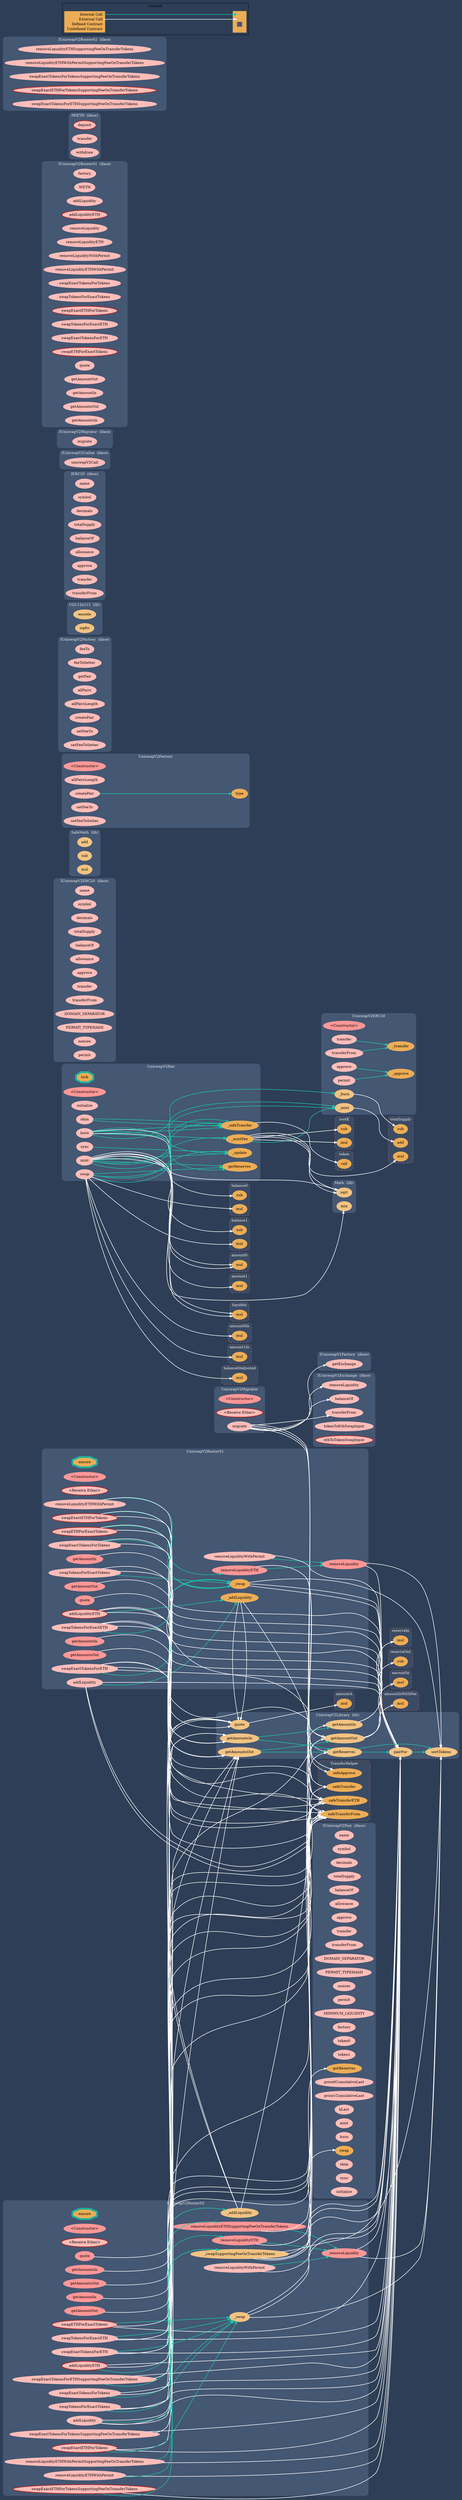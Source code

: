 digraph G {
  graph [ ratio = "auto", page = "100", compound =true, bgcolor = "#2e3e56" ];
  node [ style = "filled", fillcolor = "#edad56", color = "#edad56", penwidth =3 ];
  edge [ color = "#fcfcfc", penwidth =2, fontname = "helvetica Neue Ultra Light" ];
subgraph "clusterUniswapV2Migrator" {
  graph [ label = "UniswapV2Migrator", color = "#445773", fontcolor = "#f0f0f0", style = "rounded", bgcolor = "#445773" ];
  "UniswapV2Migrator.<Constructor>" [ label = "<Constructor>", color = "#FF9797", fillcolor = "#FF9797" ];
  "UniswapV2Migrator.<Receive Ether>" [ label = "<Receive Ether>", color = "brown", fillcolor = "#ffbdb9" ];
  "UniswapV2Migrator.migrate" [ label = "migrate", color = "#ffbdb9", fillcolor = "#ffbdb9" ];
}

subgraph "clusterUniswapV2ERC20" {
  graph [ label = "UniswapV2ERC20", color = "#445773", fontcolor = "#f0f0f0", style = "rounded", bgcolor = "#445773" ];
  "UniswapV2ERC20.<Constructor>" [ label = "<Constructor>", color = "#FF9797", fillcolor = "#FF9797" ];
  "UniswapV2ERC20._mint" [ label = "_mint", color = "#f2c383", fillcolor = "#f2c383" ];
  "UniswapV2ERC20._burn" [ label = "_burn", color = "#f2c383", fillcolor = "#f2c383" ];
  "UniswapV2ERC20._approve" [ label = "_approve" ];
  "UniswapV2ERC20._transfer" [ label = "_transfer" ];
  "UniswapV2ERC20.approve" [ label = "approve", color = "#ffbdb9", fillcolor = "#ffbdb9" ];
  "UniswapV2ERC20.transfer" [ label = "transfer", color = "#ffbdb9", fillcolor = "#ffbdb9" ];
  "UniswapV2ERC20.transferFrom" [ label = "transferFrom", color = "#ffbdb9", fillcolor = "#ffbdb9" ];
  "UniswapV2ERC20.permit" [ label = "permit", color = "#ffbdb9", fillcolor = "#ffbdb9" ];
}

subgraph "clusterIUniswapV2ERC20" {
  graph [ label = "IUniswapV2ERC20  (iface)", color = "#445773", fontcolor = "#f0f0f0", style = "rounded", bgcolor = "#445773" ];
  "IUniswapV2ERC20.name" [ label = "name", color = "#ffbdb9", fillcolor = "#ffbdb9" ];
  "IUniswapV2ERC20.symbol" [ label = "symbol", color = "#ffbdb9", fillcolor = "#ffbdb9" ];
  "IUniswapV2ERC20.decimals" [ label = "decimals", color = "#ffbdb9", fillcolor = "#ffbdb9" ];
  "IUniswapV2ERC20.totalSupply" [ label = "totalSupply", color = "#ffbdb9", fillcolor = "#ffbdb9" ];
  "IUniswapV2ERC20.balanceOf" [ label = "balanceOf", color = "#ffbdb9", fillcolor = "#ffbdb9" ];
  "IUniswapV2ERC20.allowance" [ label = "allowance", color = "#ffbdb9", fillcolor = "#ffbdb9" ];
  "IUniswapV2ERC20.approve" [ label = "approve", color = "#ffbdb9", fillcolor = "#ffbdb9" ];
  "IUniswapV2ERC20.transfer" [ label = "transfer", color = "#ffbdb9", fillcolor = "#ffbdb9" ];
  "IUniswapV2ERC20.transferFrom" [ label = "transferFrom", color = "#ffbdb9", fillcolor = "#ffbdb9" ];
  "IUniswapV2ERC20.DOMAIN_SEPARATOR" [ label = "DOMAIN_SEPARATOR", color = "#ffbdb9", fillcolor = "#ffbdb9" ];
  "IUniswapV2ERC20.PERMIT_TYPEHASH" [ label = "PERMIT_TYPEHASH", color = "#ffbdb9", fillcolor = "#ffbdb9" ];
  "IUniswapV2ERC20.nonces" [ label = "nonces", color = "#ffbdb9", fillcolor = "#ffbdb9" ];
  "IUniswapV2ERC20.permit" [ label = "permit", color = "#ffbdb9", fillcolor = "#ffbdb9" ];
}

subgraph "clusterSafeMath" {
  graph [ label = "SafeMath  (lib)", color = "#445773", fontcolor = "#f0f0f0", style = "rounded", bgcolor = "#445773" ];
  "SafeMath.add" [ label = "add", color = "#f2c383", fillcolor = "#f2c383" ];
  "SafeMath.sub" [ label = "sub", color = "#f2c383", fillcolor = "#f2c383" ];
  "SafeMath.mul" [ label = "mul", color = "#f2c383", fillcolor = "#f2c383" ];
}

subgraph "clusterUniswapV2Factory" {
  graph [ label = "UniswapV2Factory", color = "#445773", fontcolor = "#f0f0f0", style = "rounded", bgcolor = "#445773" ];
  "UniswapV2Factory.<Constructor>" [ label = "<Constructor>", color = "#FF9797", fillcolor = "#FF9797" ];
  "UniswapV2Factory.allPairsLength" [ label = "allPairsLength", color = "#ffbdb9", fillcolor = "#ffbdb9" ];
  "UniswapV2Factory.createPair" [ label = "createPair", color = "#ffbdb9", fillcolor = "#ffbdb9" ];
  "UniswapV2Factory.setFeeTo" [ label = "setFeeTo", color = "#ffbdb9", fillcolor = "#ffbdb9" ];
  "UniswapV2Factory.setFeeToSetter" [ label = "setFeeToSetter", color = "#ffbdb9", fillcolor = "#ffbdb9" ];
  "UniswapV2Factory.type" [ label = "type" ];
}

subgraph "clusterIUniswapV2Factory" {
  graph [ label = "IUniswapV2Factory  (iface)", color = "#445773", fontcolor = "#f0f0f0", style = "rounded", bgcolor = "#445773" ];
  "IUniswapV2Factory.feeTo" [ label = "feeTo", color = "#ffbdb9", fillcolor = "#ffbdb9" ];
  "IUniswapV2Factory.feeToSetter" [ label = "feeToSetter", color = "#ffbdb9", fillcolor = "#ffbdb9" ];
  "IUniswapV2Factory.getPair" [ label = "getPair", color = "#ffbdb9", fillcolor = "#ffbdb9" ];
  "IUniswapV2Factory.allPairs" [ label = "allPairs", color = "#ffbdb9", fillcolor = "#ffbdb9" ];
  "IUniswapV2Factory.allPairsLength" [ label = "allPairsLength", color = "#ffbdb9", fillcolor = "#ffbdb9" ];
  "IUniswapV2Factory.createPair" [ label = "createPair", color = "#ffbdb9", fillcolor = "#ffbdb9" ];
  "IUniswapV2Factory.setFeeTo" [ label = "setFeeTo", color = "#ffbdb9", fillcolor = "#ffbdb9" ];
  "IUniswapV2Factory.setFeeToSetter" [ label = "setFeeToSetter", color = "#ffbdb9", fillcolor = "#ffbdb9" ];
}

subgraph "clusterUniswapV2Pair" {
  graph [ label = "UniswapV2Pair", color = "#445773", fontcolor = "#f0f0f0", style = "rounded", bgcolor = "#445773" ];
  "UniswapV2Pair.lock" [ label = "lock", color = "#1bc6a6", shape =doubleoctagon ];
  "UniswapV2Pair.getReserves" [ label = "getReserves" ];
  "UniswapV2Pair._safeTransfer" [ label = "_safeTransfer", color = "#edad56", fillcolor = "#edad56" ];
  "UniswapV2Pair.<Constructor>" [ label = "<Constructor>", color = "#FF9797", fillcolor = "#FF9797" ];
  "UniswapV2Pair.initialize" [ label = "initialize", color = "#ffbdb9", fillcolor = "#ffbdb9" ];
  "UniswapV2Pair._update" [ label = "_update" ];
  "UniswapV2Pair._mintFee" [ label = "_mintFee", color = "#edad56", fillcolor = "#edad56" ];
  "UniswapV2Pair.mint" [ label = "mint", color = "#ffbdb9", fillcolor = "#ffbdb9" ];
  "UniswapV2Pair.burn" [ label = "burn", color = "#ffbdb9", fillcolor = "#ffbdb9" ];
  "UniswapV2Pair.swap" [ label = "swap", color = "#ffbdb9", fillcolor = "#ffbdb9" ];
  "UniswapV2Pair.skim" [ label = "skim", color = "#ffbdb9", fillcolor = "#ffbdb9" ];
  "UniswapV2Pair.sync" [ label = "sync", color = "#ffbdb9", fillcolor = "#ffbdb9" ];
}

subgraph "clusterIUniswapV2Pair" {
  graph [ label = "IUniswapV2Pair  (iface)", color = "#445773", fontcolor = "#f0f0f0", style = "rounded", bgcolor = "#445773" ];
  "IUniswapV2Pair.name" [ label = "name", color = "#ffbdb9", fillcolor = "#ffbdb9" ];
  "IUniswapV2Pair.symbol" [ label = "symbol", color = "#ffbdb9", fillcolor = "#ffbdb9" ];
  "IUniswapV2Pair.decimals" [ label = "decimals", color = "#ffbdb9", fillcolor = "#ffbdb9" ];
  "IUniswapV2Pair.totalSupply" [ label = "totalSupply", color = "#ffbdb9", fillcolor = "#ffbdb9" ];
  "IUniswapV2Pair.balanceOf" [ label = "balanceOf", color = "#ffbdb9", fillcolor = "#ffbdb9" ];
  "IUniswapV2Pair.allowance" [ label = "allowance", color = "#ffbdb9", fillcolor = "#ffbdb9" ];
  "IUniswapV2Pair.approve" [ label = "approve", color = "#ffbdb9", fillcolor = "#ffbdb9" ];
  "IUniswapV2Pair.transfer" [ label = "transfer", color = "#ffbdb9", fillcolor = "#ffbdb9" ];
  "IUniswapV2Pair.transferFrom" [ label = "transferFrom", color = "#ffbdb9", fillcolor = "#ffbdb9" ];
  "IUniswapV2Pair.DOMAIN_SEPARATOR" [ label = "DOMAIN_SEPARATOR", color = "#ffbdb9", fillcolor = "#ffbdb9" ];
  "IUniswapV2Pair.PERMIT_TYPEHASH" [ label = "PERMIT_TYPEHASH", color = "#ffbdb9", fillcolor = "#ffbdb9" ];
  "IUniswapV2Pair.nonces" [ label = "nonces", color = "#ffbdb9", fillcolor = "#ffbdb9" ];
  "IUniswapV2Pair.permit" [ label = "permit", color = "#ffbdb9", fillcolor = "#ffbdb9" ];
  "IUniswapV2Pair.MINIMUM_LIQUIDITY" [ label = "MINIMUM_LIQUIDITY", color = "#ffbdb9", fillcolor = "#ffbdb9" ];
  "IUniswapV2Pair.factory" [ label = "factory", color = "#ffbdb9", fillcolor = "#ffbdb9" ];
  "IUniswapV2Pair.token0" [ label = "token0", color = "#ffbdb9", fillcolor = "#ffbdb9" ];
  "IUniswapV2Pair.token1" [ label = "token1", color = "#ffbdb9", fillcolor = "#ffbdb9" ];
  "IUniswapV2Pair.getReserves" [ label = "getReserves" ];
  "IUniswapV2Pair.price0CumulativeLast" [ label = "price0CumulativeLast", color = "#ffbdb9", fillcolor = "#ffbdb9" ];
  "IUniswapV2Pair.price1CumulativeLast" [ label = "price1CumulativeLast", color = "#ffbdb9", fillcolor = "#ffbdb9" ];
  "IUniswapV2Pair.kLast" [ label = "kLast", color = "#ffbdb9", fillcolor = "#ffbdb9" ];
  "IUniswapV2Pair.mint" [ label = "mint", color = "#ffbdb9", fillcolor = "#ffbdb9" ];
  "IUniswapV2Pair.burn" [ label = "burn", color = "#ffbdb9", fillcolor = "#ffbdb9" ];
  "IUniswapV2Pair.swap" [ label = "swap" ];
  "IUniswapV2Pair.skim" [ label = "skim", color = "#ffbdb9", fillcolor = "#ffbdb9" ];
  "IUniswapV2Pair.sync" [ label = "sync", color = "#ffbdb9", fillcolor = "#ffbdb9" ];
  "IUniswapV2Pair.initialize" [ label = "initialize", color = "#ffbdb9", fillcolor = "#ffbdb9" ];
}

subgraph "clusterMath" {
  graph [ label = "Math  (lib)", color = "#445773", fontcolor = "#f0f0f0", style = "rounded", bgcolor = "#445773" ];
  "Math.sqrt" [ label = "sqrt", color = "#f2c383", fillcolor = "#f2c383" ];
  "Math.min" [ label = "min", color = "#f2c383", fillcolor = "#f2c383" ];
}

subgraph "clusterUQ112x112" {
  graph [ label = "UQ112x112  (lib)", color = "#445773", fontcolor = "#f0f0f0", style = "rounded", bgcolor = "#445773" ];
  "UQ112x112.encode" [ label = "encode", color = "#f2c383", fillcolor = "#f2c383" ];
  "UQ112x112.uqdiv" [ label = "uqdiv", color = "#f2c383", fillcolor = "#f2c383" ];
}

subgraph "clusterIERC20" {
  graph [ label = "IERC20  (iface)", color = "#445773", fontcolor = "#f0f0f0", style = "rounded", bgcolor = "#445773" ];
  "IERC20.name" [ label = "name", color = "#ffbdb9", fillcolor = "#ffbdb9" ];
  "IERC20.symbol" [ label = "symbol", color = "#ffbdb9", fillcolor = "#ffbdb9" ];
  "IERC20.decimals" [ label = "decimals", color = "#ffbdb9", fillcolor = "#ffbdb9" ];
  "IERC20.totalSupply" [ label = "totalSupply", color = "#ffbdb9", fillcolor = "#ffbdb9" ];
  "IERC20.balanceOf" [ label = "balanceOf", color = "#ffbdb9", fillcolor = "#ffbdb9" ];
  "IERC20.allowance" [ label = "allowance", color = "#ffbdb9", fillcolor = "#ffbdb9" ];
  "IERC20.approve" [ label = "approve", color = "#ffbdb9", fillcolor = "#ffbdb9" ];
  "IERC20.transfer" [ label = "transfer", color = "#ffbdb9", fillcolor = "#ffbdb9" ];
  "IERC20.transferFrom" [ label = "transferFrom", color = "#ffbdb9", fillcolor = "#ffbdb9" ];
}

subgraph "clusterIUniswapV2Callee" {
  graph [ label = "IUniswapV2Callee  (iface)", color = "#445773", fontcolor = "#f0f0f0", style = "rounded", bgcolor = "#445773" ];
  "IUniswapV2Callee.uniswapV2Call" [ label = "uniswapV2Call", color = "#ffbdb9", fillcolor = "#ffbdb9" ];
}

subgraph "clusterIUniswapV2Migrator" {
  graph [ label = "IUniswapV2Migrator  (iface)", color = "#445773", fontcolor = "#f0f0f0", style = "rounded", bgcolor = "#445773" ];
  "IUniswapV2Migrator.migrate" [ label = "migrate", color = "#ffbdb9", fillcolor = "#ffbdb9" ];
}

subgraph "clusterIUniswapV1Factory" {
  graph [ label = "IUniswapV1Factory  (iface)", color = "#445773", fontcolor = "#f0f0f0", style = "rounded", bgcolor = "#445773" ];
  "IUniswapV1Factory.getExchange" [ label = "getExchange", color = "#ffbdb9", fillcolor = "#ffbdb9" ];
}

subgraph "clusterIUniswapV1Exchange" {
  graph [ label = "IUniswapV1Exchange  (iface)", color = "#445773", fontcolor = "#f0f0f0", style = "rounded", bgcolor = "#445773" ];
  "IUniswapV1Exchange.balanceOf" [ label = "balanceOf", color = "#ffbdb9", fillcolor = "#ffbdb9" ];
  "IUniswapV1Exchange.transferFrom" [ label = "transferFrom", color = "#ffbdb9", fillcolor = "#ffbdb9" ];
  "IUniswapV1Exchange.removeLiquidity" [ label = "removeLiquidity", color = "#ffbdb9", fillcolor = "#ffbdb9" ];
  "IUniswapV1Exchange.tokenToEthSwapInput" [ label = "tokenToEthSwapInput", color = "#ffbdb9", fillcolor = "#ffbdb9" ];
  "IUniswapV1Exchange.ethToTokenSwapInput" [ label = "ethToTokenSwapInput", color = "brown", fillcolor = "#ffbdb9" ];
}

subgraph "clusterIUniswapV2Router01" {
  graph [ label = "IUniswapV2Router01  (iface)", color = "#445773", fontcolor = "#f0f0f0", style = "rounded", bgcolor = "#445773" ];
  "IUniswapV2Router01.factory" [ label = "factory", color = "#ffbdb9", fillcolor = "#ffbdb9" ];
  "IUniswapV2Router01.WETH" [ label = "WETH", color = "#ffbdb9", fillcolor = "#ffbdb9" ];
  "IUniswapV2Router01.addLiquidity" [ label = "addLiquidity", color = "#ffbdb9", fillcolor = "#ffbdb9" ];
  "IUniswapV2Router01.addLiquidityETH" [ label = "addLiquidityETH", color = "brown", fillcolor = "#ffbdb9" ];
  "IUniswapV2Router01.removeLiquidity" [ label = "removeLiquidity", color = "#ffbdb9", fillcolor = "#ffbdb9" ];
  "IUniswapV2Router01.removeLiquidityETH" [ label = "removeLiquidityETH", color = "#ffbdb9", fillcolor = "#ffbdb9" ];
  "IUniswapV2Router01.removeLiquidityWithPermit" [ label = "removeLiquidityWithPermit", color = "#ffbdb9", fillcolor = "#ffbdb9" ];
  "IUniswapV2Router01.removeLiquidityETHWithPermit" [ label = "removeLiquidityETHWithPermit", color = "#ffbdb9", fillcolor = "#ffbdb9" ];
  "IUniswapV2Router01.swapExactTokensForTokens" [ label = "swapExactTokensForTokens", color = "#ffbdb9", fillcolor = "#ffbdb9" ];
  "IUniswapV2Router01.swapTokensForExactTokens" [ label = "swapTokensForExactTokens", color = "#ffbdb9", fillcolor = "#ffbdb9" ];
  "IUniswapV2Router01.swapExactETHForTokens" [ label = "swapExactETHForTokens", color = "brown", fillcolor = "#ffbdb9" ];
  "IUniswapV2Router01.swapTokensForExactETH" [ label = "swapTokensForExactETH", color = "#ffbdb9", fillcolor = "#ffbdb9" ];
  "IUniswapV2Router01.swapExactTokensForETH" [ label = "swapExactTokensForETH", color = "#ffbdb9", fillcolor = "#ffbdb9" ];
  "IUniswapV2Router01.swapETHForExactTokens" [ label = "swapETHForExactTokens", color = "brown", fillcolor = "#ffbdb9" ];
  "IUniswapV2Router01.quote" [ label = "quote", color = "#ffbdb9", fillcolor = "#ffbdb9" ];
  "IUniswapV2Router01.getAmountOut" [ label = "getAmountOut", color = "#ffbdb9", fillcolor = "#ffbdb9" ];
  "IUniswapV2Router01.getAmountIn" [ label = "getAmountIn", color = "#ffbdb9", fillcolor = "#ffbdb9" ];
  "IUniswapV2Router01.getAmountsOut" [ label = "getAmountsOut", color = "#ffbdb9", fillcolor = "#ffbdb9" ];
  "IUniswapV2Router01.getAmountsIn" [ label = "getAmountsIn", color = "#ffbdb9", fillcolor = "#ffbdb9" ];
}

subgraph "clusterUniswapV2Router01" {
  graph [ label = "UniswapV2Router01", color = "#445773", fontcolor = "#f0f0f0", style = "rounded", bgcolor = "#445773" ];
  "UniswapV2Router01.ensure" [ label = "ensure", color = "#1bc6a6", shape =doubleoctagon ];
  "UniswapV2Router01.<Constructor>" [ label = "<Constructor>", color = "#FF9797", fillcolor = "#FF9797" ];
  "UniswapV2Router01.<Receive Ether>" [ label = "<Receive Ether>", color = "brown", fillcolor = "#ffbdb9" ];
  "UniswapV2Router01._addLiquidity" [ label = "_addLiquidity", color = "#edad56", fillcolor = "#edad56" ];
  "UniswapV2Router01.addLiquidity" [ label = "addLiquidity", color = "#ffbdb9", fillcolor = "#ffbdb9" ];
  "UniswapV2Router01.addLiquidityETH" [ label = "addLiquidityETH", color = "brown", fillcolor = "#ffbdb9" ];
  "UniswapV2Router01.removeLiquidity" [ label = "removeLiquidity", color = "#FF9797", fillcolor = "#FF9797" ];
  "UniswapV2Router01.removeLiquidityETH" [ label = "removeLiquidityETH", color = "#FF9797", fillcolor = "#FF9797" ];
  "UniswapV2Router01.removeLiquidityWithPermit" [ label = "removeLiquidityWithPermit", color = "#ffbdb9", fillcolor = "#ffbdb9" ];
  "UniswapV2Router01.removeLiquidityETHWithPermit" [ label = "removeLiquidityETHWithPermit", color = "#ffbdb9", fillcolor = "#ffbdb9" ];
  "UniswapV2Router01._swap" [ label = "_swap", color = "#edad56", fillcolor = "#edad56" ];
  "UniswapV2Router01.swapExactTokensForTokens" [ label = "swapExactTokensForTokens", color = "#ffbdb9", fillcolor = "#ffbdb9" ];
  "UniswapV2Router01.swapTokensForExactTokens" [ label = "swapTokensForExactTokens", color = "#ffbdb9", fillcolor = "#ffbdb9" ];
  "UniswapV2Router01.swapExactETHForTokens" [ label = "swapExactETHForTokens", color = "brown", fillcolor = "#ffbdb9" ];
  "UniswapV2Router01.swapTokensForExactETH" [ label = "swapTokensForExactETH", color = "#ffbdb9", fillcolor = "#ffbdb9" ];
  "UniswapV2Router01.swapExactTokensForETH" [ label = "swapExactTokensForETH", color = "#ffbdb9", fillcolor = "#ffbdb9" ];
  "UniswapV2Router01.swapETHForExactTokens" [ label = "swapETHForExactTokens", color = "brown", fillcolor = "#ffbdb9" ];
  "UniswapV2Router01.quote" [ label = "quote", color = "#FF9797", fillcolor = "#FF9797" ];
  "UniswapV2Router01.getAmountOut" [ label = "getAmountOut", color = "#FF9797", fillcolor = "#FF9797" ];
  "UniswapV2Router01.getAmountIn" [ label = "getAmountIn", color = "#FF9797", fillcolor = "#FF9797" ];
  "UniswapV2Router01.getAmountsOut" [ label = "getAmountsOut", color = "#FF9797", fillcolor = "#FF9797" ];
  "UniswapV2Router01.getAmountsIn" [ label = "getAmountsIn", color = "#FF9797", fillcolor = "#FF9797" ];
}

subgraph "clusterUniswapV2Library" {
  graph [ label = "UniswapV2Library  (lib)", color = "#445773", fontcolor = "#f0f0f0", style = "rounded", bgcolor = "#445773" ];
  "UniswapV2Library.getReserves" [ label = "getReserves", color = "#f2c383", fillcolor = "#f2c383" ];
  "UniswapV2Library.quote" [ label = "quote", color = "#f2c383", fillcolor = "#f2c383" ];
  "UniswapV2Library.pairFor" [ label = "pairFor", color = "#f2c383", fillcolor = "#f2c383" ];
  "UniswapV2Library.sortTokens" [ label = "sortTokens", color = "#f2c383", fillcolor = "#f2c383" ];
  "UniswapV2Library.getAmountsOut" [ label = "getAmountsOut", color = "#f2c383", fillcolor = "#f2c383" ];
  "UniswapV2Library.getAmountsIn" [ label = "getAmountsIn", color = "#f2c383", fillcolor = "#f2c383" ];
  "UniswapV2Library.getAmountOut" [ label = "getAmountOut", color = "#f2c383", fillcolor = "#f2c383" ];
  "UniswapV2Library.getAmountIn" [ label = "getAmountIn", color = "#f2c383", fillcolor = "#f2c383" ];
}

subgraph "clusterIWETH" {
  graph [ label = "IWETH  (iface)", color = "#445773", fontcolor = "#f0f0f0", style = "rounded", bgcolor = "#445773" ];
  "IWETH.deposit" [ label = "deposit", color = "brown", fillcolor = "#ffbdb9" ];
  "IWETH.transfer" [ label = "transfer", color = "#ffbdb9", fillcolor = "#ffbdb9" ];
  "IWETH.withdraw" [ label = "withdraw", color = "#ffbdb9", fillcolor = "#ffbdb9" ];
}

subgraph "clusterUniswapV2Router02" {
  graph [ label = "UniswapV2Router02", color = "#445773", fontcolor = "#f0f0f0", style = "rounded", bgcolor = "#445773" ];
  "UniswapV2Router02.ensure" [ label = "ensure", color = "#1bc6a6", shape =doubleoctagon ];
  "UniswapV2Router02.<Constructor>" [ label = "<Constructor>", color = "#FF9797", fillcolor = "#FF9797" ];
  "UniswapV2Router02.<Receive Ether>" [ label = "<Receive Ether>", color = "brown", fillcolor = "#ffbdb9" ];
  "UniswapV2Router02._addLiquidity" [ label = "_addLiquidity", color = "#f2c383", fillcolor = "#f2c383" ];
  "UniswapV2Router02.addLiquidity" [ label = "addLiquidity", color = "#ffbdb9", fillcolor = "#ffbdb9" ];
  "UniswapV2Router02.addLiquidityETH" [ label = "addLiquidityETH", color = "brown", fillcolor = "#ffbdb9" ];
  "UniswapV2Router02.removeLiquidity" [ label = "removeLiquidity", color = "#FF9797", fillcolor = "#FF9797" ];
  "UniswapV2Router02.removeLiquidityETH" [ label = "removeLiquidityETH", color = "#FF9797", fillcolor = "#FF9797" ];
  "UniswapV2Router02.removeLiquidityWithPermit" [ label = "removeLiquidityWithPermit", color = "#ffbdb9", fillcolor = "#ffbdb9" ];
  "UniswapV2Router02.removeLiquidityETHWithPermit" [ label = "removeLiquidityETHWithPermit", color = "#ffbdb9", fillcolor = "#ffbdb9" ];
  "UniswapV2Router02.removeLiquidityETHSupportingFeeOnTransferTokens" [ label = "removeLiquidityETHSupportingFeeOnTransferTokens", color = "#FF9797", fillcolor = "#FF9797" ];
  "UniswapV2Router02.removeLiquidityETHWithPermitSupportingFeeOnTransferTokens" [ label = "removeLiquidityETHWithPermitSupportingFeeOnTransferTokens", color = "#ffbdb9", fillcolor = "#ffbdb9" ];
  "UniswapV2Router02._swap" [ label = "_swap", color = "#f2c383", fillcolor = "#f2c383" ];
  "UniswapV2Router02.swapExactTokensForTokens" [ label = "swapExactTokensForTokens", color = "#ffbdb9", fillcolor = "#ffbdb9" ];
  "UniswapV2Router02.swapTokensForExactTokens" [ label = "swapTokensForExactTokens", color = "#ffbdb9", fillcolor = "#ffbdb9" ];
  "UniswapV2Router02.swapExactETHForTokens" [ label = "swapExactETHForTokens", color = "brown", fillcolor = "#ffbdb9" ];
  "UniswapV2Router02.swapTokensForExactETH" [ label = "swapTokensForExactETH", color = "#ffbdb9", fillcolor = "#ffbdb9" ];
  "UniswapV2Router02.swapExactTokensForETH" [ label = "swapExactTokensForETH", color = "#ffbdb9", fillcolor = "#ffbdb9" ];
  "UniswapV2Router02.swapETHForExactTokens" [ label = "swapETHForExactTokens", color = "brown", fillcolor = "#ffbdb9" ];
  "UniswapV2Router02._swapSupportingFeeOnTransferTokens" [ label = "_swapSupportingFeeOnTransferTokens", color = "#f2c383", fillcolor = "#f2c383" ];
  "UniswapV2Router02.swapExactTokensForTokensSupportingFeeOnTransferTokens" [ label = "swapExactTokensForTokensSupportingFeeOnTransferTokens", color = "#ffbdb9", fillcolor = "#ffbdb9" ];
  "UniswapV2Router02.swapExactETHForTokensSupportingFeeOnTransferTokens" [ label = "swapExactETHForTokensSupportingFeeOnTransferTokens", color = "brown", fillcolor = "#ffbdb9" ];
  "UniswapV2Router02.swapExactTokensForETHSupportingFeeOnTransferTokens" [ label = "swapExactTokensForETHSupportingFeeOnTransferTokens", color = "#ffbdb9", fillcolor = "#ffbdb9" ];
  "UniswapV2Router02.quote" [ label = "quote", color = "#FF9797", fillcolor = "#FF9797" ];
  "UniswapV2Router02.getAmountOut" [ label = "getAmountOut", color = "#FF9797", fillcolor = "#FF9797" ];
  "UniswapV2Router02.getAmountIn" [ label = "getAmountIn", color = "#FF9797", fillcolor = "#FF9797" ];
  "UniswapV2Router02.getAmountsOut" [ label = "getAmountsOut", color = "#FF9797", fillcolor = "#FF9797" ];
  "UniswapV2Router02.getAmountsIn" [ label = "getAmountsIn", color = "#FF9797", fillcolor = "#FF9797" ];
}

subgraph "clusterIUniswapV2Router02" {
  graph [ label = "IUniswapV2Router02  (iface)", color = "#445773", fontcolor = "#f0f0f0", style = "rounded", bgcolor = "#445773" ];
  "IUniswapV2Router02.removeLiquidityETHSupportingFeeOnTransferTokens" [ label = "removeLiquidityETHSupportingFeeOnTransferTokens", color = "#ffbdb9", fillcolor = "#ffbdb9" ];
  "IUniswapV2Router02.removeLiquidityETHWithPermitSupportingFeeOnTransferTokens" [ label = "removeLiquidityETHWithPermitSupportingFeeOnTransferTokens", color = "#ffbdb9", fillcolor = "#ffbdb9" ];
  "IUniswapV2Router02.swapExactTokensForTokensSupportingFeeOnTransferTokens" [ label = "swapExactTokensForTokensSupportingFeeOnTransferTokens", color = "#ffbdb9", fillcolor = "#ffbdb9" ];
  "IUniswapV2Router02.swapExactETHForTokensSupportingFeeOnTransferTokens" [ label = "swapExactETHForTokensSupportingFeeOnTransferTokens", color = "brown", fillcolor = "#ffbdb9" ];
  "IUniswapV2Router02.swapExactTokensForETHSupportingFeeOnTransferTokens" [ label = "swapExactTokensForETHSupportingFeeOnTransferTokens", color = "#ffbdb9", fillcolor = "#ffbdb9" ];
}

subgraph "clusterTransferHelper" {
  graph [ label = "TransferHelper", color = "#e8726d", fontcolor = "#f0f0f0", style = "rounded,dashed", bgcolor = "#3b4b63" ];
  "TransferHelper.safeApprove" [ label = "safeApprove" ];
  "TransferHelper.safeTransfer" [ label = "safeTransfer" ];
  "TransferHelper.safeTransferETH" [ label = "safeTransferETH" ];
  "TransferHelper.safeTransferFrom" [ label = "safeTransferFrom" ];
}

subgraph "clustertotalSupply" {
  graph [ label = "totalSupply", color = "#e8726d", fontcolor = "#f0f0f0", style = "rounded,dashed", bgcolor = "#3b4b63" ];
  "totalSupply.add" [ label = "add" ];
  "totalSupply.sub" [ label = "sub" ];
  "totalSupply.mul" [ label = "mul" ];
}

subgraph "clustertoken" {
  graph [ label = "token", color = "#e8726d", fontcolor = "#f0f0f0", style = "rounded,dashed", bgcolor = "#3b4b63" ];
  "token.call" [ label = "call" ];
}

subgraph "clusterrootK" {
  graph [ label = "rootK", color = "#e8726d", fontcolor = "#f0f0f0", style = "rounded,dashed", bgcolor = "#3b4b63" ];
  "rootK.sub" [ label = "sub" ];
  "rootK.mul" [ label = "mul" ];
}

subgraph "clusterbalance0" {
  graph [ label = "balance0", color = "#e8726d", fontcolor = "#f0f0f0", style = "rounded,dashed", bgcolor = "#3b4b63" ];
  "balance0.sub" [ label = "sub" ];
  "balance0.mul" [ label = "mul" ];
}

subgraph "clusterbalance1" {
  graph [ label = "balance1", color = "#e8726d", fontcolor = "#f0f0f0", style = "rounded,dashed", bgcolor = "#3b4b63" ];
  "balance1.sub" [ label = "sub" ];
  "balance1.mul" [ label = "mul" ];
}

subgraph "clusteramount0" {
  graph [ label = "amount0", color = "#e8726d", fontcolor = "#f0f0f0", style = "rounded,dashed", bgcolor = "#3b4b63" ];
  "amount0.mul" [ label = "mul" ];
}

subgraph "clusteramount1" {
  graph [ label = "amount1", color = "#e8726d", fontcolor = "#f0f0f0", style = "rounded,dashed", bgcolor = "#3b4b63" ];
  "amount1.mul" [ label = "mul" ];
}

subgraph "clusterliquidity" {
  graph [ label = "liquidity", color = "#e8726d", fontcolor = "#f0f0f0", style = "rounded,dashed", bgcolor = "#3b4b63" ];
  "liquidity.mul" [ label = "mul" ];
}

subgraph "clusteramount0In" {
  graph [ label = "amount0In", color = "#e8726d", fontcolor = "#f0f0f0", style = "rounded,dashed", bgcolor = "#3b4b63" ];
  "amount0In.mul" [ label = "mul" ];
}

subgraph "clusteramount1In" {
  graph [ label = "amount1In", color = "#e8726d", fontcolor = "#f0f0f0", style = "rounded,dashed", bgcolor = "#3b4b63" ];
  "amount1In.mul" [ label = "mul" ];
}

subgraph "clusterbalance0Adjusted" {
  graph [ label = "balance0Adjusted", color = "#e8726d", fontcolor = "#f0f0f0", style = "rounded,dashed", bgcolor = "#3b4b63" ];
  "balance0Adjusted.mul" [ label = "mul" ];
}

subgraph "clusteramountA" {
  graph [ label = "amountA", color = "#e8726d", fontcolor = "#f0f0f0", style = "rounded,dashed", bgcolor = "#3b4b63" ];
  "amountA.mul" [ label = "mul" ];
}

subgraph "clusteramountIn" {
  graph [ label = "amountIn", color = "#e8726d", fontcolor = "#f0f0f0", style = "rounded,dashed", bgcolor = "#3b4b63" ];
  "amountIn.mul" [ label = "mul" ];
}

subgraph "clusteramountInWithFee" {
  graph [ label = "amountInWithFee", color = "#e8726d", fontcolor = "#f0f0f0", style = "rounded,dashed", bgcolor = "#3b4b63" ];
  "amountInWithFee.mul" [ label = "mul" ];
}

subgraph "clusterreserveIn" {
  graph [ label = "reserveIn", color = "#e8726d", fontcolor = "#f0f0f0", style = "rounded,dashed", bgcolor = "#3b4b63" ];
  "reserveIn.mul" [ label = "mul" ];
}

subgraph "clusterreserveOut" {
  graph [ label = "reserveOut", color = "#e8726d", fontcolor = "#f0f0f0", style = "rounded,dashed", bgcolor = "#3b4b63" ];
  "reserveOut.sub" [ label = "sub" ];
}

  "UniswapV2Migrator.migrate";
  "IUniswapV1Factory.getExchange";
  "IUniswapV1Exchange.balanceOf";
  "IUniswapV1Exchange.transferFrom";
  "IUniswapV1Exchange.removeLiquidity";
  "TransferHelper.safeApprove";
  "TransferHelper.safeTransfer";
  "TransferHelper.safeTransferETH";
  "UniswapV2ERC20._mint";
  "totalSupply.add";
  "UniswapV2ERC20._burn";
  "totalSupply.sub";
  "UniswapV2ERC20.approve";
  "UniswapV2ERC20._approve";
  "UniswapV2ERC20.transfer";
  "UniswapV2ERC20._transfer";
  "UniswapV2ERC20.transferFrom";
  "UniswapV2ERC20.permit";
  "UniswapV2Factory.createPair";
  "UniswapV2Factory.type";
  "UniswapV2Pair._safeTransfer";
  "token.call";
  "UniswapV2Pair._mintFee";
  "Math.sqrt";
  "totalSupply.mul";
  "rootK.sub";
  "rootK.mul";
  "UniswapV2Pair.mint";
  "UniswapV2Pair.getReserves";
  "balance0.sub";
  "balance1.sub";
  "amount0.mul";
  "Math.min";
  "amount1.mul";
  "UniswapV2Pair._update";
  "UniswapV2Pair.burn";
  "liquidity.mul";
  "UniswapV2Pair.swap";
  "balance0.mul";
  "amount0In.mul";
  "balance1.mul";
  "amount1In.mul";
  "balance0Adjusted.mul";
  "UniswapV2Pair.skim";
  "UniswapV2Pair.sync";
  "UniswapV2Router01._addLiquidity";
  "UniswapV2Library.getReserves";
  "UniswapV2Library.quote";
  "UniswapV2Router01.addLiquidity";
  "UniswapV2Library.pairFor";
  "TransferHelper.safeTransferFrom";
  "UniswapV2Router01.addLiquidityETH";
  "UniswapV2Router01.removeLiquidity";
  "UniswapV2Library.sortTokens";
  "UniswapV2Router01.removeLiquidityETH";
  "UniswapV2Router01.removeLiquidityWithPermit";
  "UniswapV2Router01.removeLiquidityETHWithPermit";
  "UniswapV2Router01._swap";
  "UniswapV2Router01.swapExactTokensForTokens";
  "UniswapV2Library.getAmountsOut";
  "UniswapV2Router01.swapTokensForExactTokens";
  "UniswapV2Library.getAmountsIn";
  "UniswapV2Router01.swapExactETHForTokens";
  "UniswapV2Router01.swapTokensForExactETH";
  "UniswapV2Router01.swapExactTokensForETH";
  "UniswapV2Router01.swapETHForExactTokens";
  "UniswapV2Router01.quote";
  "UniswapV2Router01.getAmountOut";
  "UniswapV2Library.getAmountOut";
  "UniswapV2Router01.getAmountIn";
  "UniswapV2Router01.getAmountsOut";
  "UniswapV2Router01.getAmountsIn";
  "amountA.mul";
  "amountIn.mul";
  "amountInWithFee.mul";
  "reserveIn.mul";
  "UniswapV2Library.getAmountIn";
  "reserveOut.sub";
  "UniswapV2Router02._addLiquidity";
  "UniswapV2Router02.addLiquidity";
  "UniswapV2Router02.addLiquidityETH";
  "UniswapV2Router02.removeLiquidity";
  "UniswapV2Router02.removeLiquidityETH";
  "UniswapV2Router02.removeLiquidityWithPermit";
  "UniswapV2Router02.removeLiquidityETHWithPermit";
  "UniswapV2Router02.removeLiquidityETHSupportingFeeOnTransferTokens";
  "UniswapV2Router02.removeLiquidityETHWithPermitSupportingFeeOnTransferTokens";
  "UniswapV2Router02._swap";
  "UniswapV2Router02.swapExactTokensForTokens";
  "UniswapV2Router02.swapTokensForExactTokens";
  "UniswapV2Router02.swapExactETHForTokens";
  "UniswapV2Router02.swapTokensForExactETH";
  "UniswapV2Router02.swapExactTokensForETH";
  "UniswapV2Router02.swapETHForExactTokens";
  "UniswapV2Router02._swapSupportingFeeOnTransferTokens";
  "IUniswapV2Pair.getReserves";
  "IUniswapV2Pair.swap";
  "UniswapV2Router02.swapExactTokensForTokensSupportingFeeOnTransferTokens";
  "UniswapV2Router02.swapExactETHForTokensSupportingFeeOnTransferTokens";
  "UniswapV2Router02.swapExactTokensForETHSupportingFeeOnTransferTokens";
  "UniswapV2Router02.quote";
  "UniswapV2Router02.getAmountOut";
  "UniswapV2Router02.getAmountIn";
  "UniswapV2Router02.getAmountsOut";
  "UniswapV2Router02.getAmountsIn";
  "UniswapV2Migrator.migrate" -> "IUniswapV1Factory.getExchange" [ color = "white" ];
  "UniswapV2Migrator.migrate" -> "IUniswapV1Exchange.balanceOf" [ color = "white" ];
  "UniswapV2Migrator.migrate" -> "IUniswapV1Exchange.transferFrom" [ color = "white" ];
  "UniswapV2Migrator.migrate" -> "IUniswapV1Exchange.removeLiquidity" [ color = "white" ];
  "UniswapV2Migrator.migrate" -> "TransferHelper.safeApprove" [ color = "white" ];
  "UniswapV2Migrator.migrate" -> "TransferHelper.safeApprove" [ color = "white" ];
  "UniswapV2Migrator.migrate" -> "TransferHelper.safeTransfer" [ color = "white" ];
  "UniswapV2Migrator.migrate" -> "TransferHelper.safeTransferETH" [ color = "white" ];
  "UniswapV2ERC20._mint" -> "totalSupply.add" [ color = "white" ];
  "UniswapV2ERC20._burn" -> "totalSupply.sub" [ color = "white" ];
  "UniswapV2ERC20.approve" -> "UniswapV2ERC20._approve" [ color = "#1bc6a6" ];
  "UniswapV2ERC20.transfer" -> "UniswapV2ERC20._transfer" [ color = "#1bc6a6" ];
  "UniswapV2ERC20.transferFrom" -> "UniswapV2ERC20._transfer" [ color = "#1bc6a6" ];
  "UniswapV2ERC20.permit" -> "UniswapV2ERC20._approve" [ color = "#1bc6a6" ];
  "UniswapV2Factory.createPair" -> "UniswapV2Factory.type" [ color = "#1bc6a6" ];
  "UniswapV2Pair._safeTransfer" -> "token.call" [ color = "white" ];
  "UniswapV2Pair._mintFee" -> "Math.sqrt" [ color = "white" ];
  "UniswapV2Pair._mintFee" -> "Math.sqrt" [ color = "white" ];
  "UniswapV2Pair._mintFee" -> "totalSupply.mul" [ color = "white" ];
  "UniswapV2Pair._mintFee" -> "rootK.sub" [ color = "white" ];
  "UniswapV2Pair._mintFee" -> "rootK.mul" [ color = "white" ];
  "UniswapV2Pair._mintFee" -> "UniswapV2ERC20._mint" [ color = "#1bc6a6" ];
  "UniswapV2Pair.mint" -> "UniswapV2Pair.getReserves" [ color = "#1bc6a6" ];
  "UniswapV2Pair.mint" -> "balance0.sub" [ color = "white" ];
  "UniswapV2Pair.mint" -> "balance1.sub" [ color = "white" ];
  "UniswapV2Pair.mint" -> "UniswapV2Pair._mintFee" [ color = "#1bc6a6" ];
  "UniswapV2Pair.mint" -> "Math.sqrt" [ color = "white" ];
  "UniswapV2Pair.mint" -> "amount0.mul" [ color = "white" ];
  "UniswapV2Pair.mint" -> "UniswapV2ERC20._mint" [ color = "#1bc6a6" ];
  "UniswapV2Pair.mint" -> "Math.min" [ color = "white" ];
  "UniswapV2Pair.mint" -> "amount0.mul" [ color = "white" ];
  "UniswapV2Pair.mint" -> "amount1.mul" [ color = "white" ];
  "UniswapV2Pair.mint" -> "UniswapV2ERC20._mint" [ color = "#1bc6a6" ];
  "UniswapV2Pair.mint" -> "UniswapV2Pair._update" [ color = "#1bc6a6" ];
  "UniswapV2Pair.burn" -> "UniswapV2Pair.getReserves" [ color = "#1bc6a6" ];
  "UniswapV2Pair.burn" -> "UniswapV2Pair._mintFee" [ color = "#1bc6a6" ];
  "UniswapV2Pair.burn" -> "liquidity.mul" [ color = "white" ];
  "UniswapV2Pair.burn" -> "liquidity.mul" [ color = "white" ];
  "UniswapV2Pair.burn" -> "UniswapV2ERC20._burn" [ color = "#1bc6a6" ];
  "UniswapV2Pair.burn" -> "UniswapV2Pair._safeTransfer" [ color = "#1bc6a6" ];
  "UniswapV2Pair.burn" -> "UniswapV2Pair._safeTransfer" [ color = "#1bc6a6" ];
  "UniswapV2Pair.burn" -> "UniswapV2Pair._update" [ color = "#1bc6a6" ];
  "UniswapV2Pair.swap" -> "UniswapV2Pair.getReserves" [ color = "#1bc6a6" ];
  "UniswapV2Pair.swap" -> "UniswapV2Pair._safeTransfer" [ color = "#1bc6a6" ];
  "UniswapV2Pair.swap" -> "UniswapV2Pair._safeTransfer" [ color = "#1bc6a6" ];
  "UniswapV2Pair.swap" -> "balance0.mul" [ color = "white" ];
  "UniswapV2Pair.swap" -> "amount0In.mul" [ color = "white" ];
  "UniswapV2Pair.swap" -> "balance1.mul" [ color = "white" ];
  "UniswapV2Pair.swap" -> "amount1In.mul" [ color = "white" ];
  "UniswapV2Pair.swap" -> "balance0Adjusted.mul" [ color = "white" ];
  "UniswapV2Pair.swap" -> "UniswapV2Pair._update" [ color = "#1bc6a6" ];
  "UniswapV2Pair.skim" -> "UniswapV2Pair._safeTransfer" [ color = "#1bc6a6" ];
  "UniswapV2Pair.skim" -> "UniswapV2Pair._safeTransfer" [ color = "#1bc6a6" ];
  "UniswapV2Pair.sync" -> "UniswapV2Pair._update" [ color = "#1bc6a6" ];
  "UniswapV2Router01._addLiquidity" -> "UniswapV2Library.getReserves" [ color = "white" ];
  "UniswapV2Router01._addLiquidity" -> "UniswapV2Library.quote" [ color = "white" ];
  "UniswapV2Router01._addLiquidity" -> "UniswapV2Library.quote" [ color = "white" ];
  "UniswapV2Router01.addLiquidity" -> "UniswapV2Router01._addLiquidity" [ color = "#1bc6a6" ];
  "UniswapV2Router01.addLiquidity" -> "UniswapV2Library.pairFor" [ color = "white" ];
  "UniswapV2Router01.addLiquidity" -> "TransferHelper.safeTransferFrom" [ color = "white" ];
  "UniswapV2Router01.addLiquidity" -> "TransferHelper.safeTransferFrom" [ color = "white" ];
  "UniswapV2Router01.addLiquidityETH" -> "UniswapV2Router01._addLiquidity" [ color = "#1bc6a6" ];
  "UniswapV2Router01.addLiquidityETH" -> "UniswapV2Library.pairFor" [ color = "white" ];
  "UniswapV2Router01.addLiquidityETH" -> "TransferHelper.safeTransferFrom" [ color = "white" ];
  "UniswapV2Router01.addLiquidityETH" -> "TransferHelper.safeTransferETH" [ color = "white" ];
  "UniswapV2Router01.removeLiquidity" -> "UniswapV2Library.pairFor" [ color = "white" ];
  "UniswapV2Router01.removeLiquidity" -> "UniswapV2Library.sortTokens" [ color = "white" ];
  "UniswapV2Router01.removeLiquidityETH" -> "UniswapV2Router01.removeLiquidity" [ color = "#1bc6a6" ];
  "UniswapV2Router01.removeLiquidityETH" -> "TransferHelper.safeTransfer" [ color = "white" ];
  "UniswapV2Router01.removeLiquidityETH" -> "TransferHelper.safeTransferETH" [ color = "white" ];
  "UniswapV2Router01.removeLiquidityWithPermit" -> "UniswapV2Library.pairFor" [ color = "white" ];
  "UniswapV2Router01.removeLiquidityWithPermit" -> "UniswapV2Router01.removeLiquidity" [ color = "#1bc6a6" ];
  "UniswapV2Router01.removeLiquidityETHWithPermit" -> "UniswapV2Library.pairFor" [ color = "white" ];
  "UniswapV2Router01.removeLiquidityETHWithPermit" -> "UniswapV2Router01.removeLiquidityETH" [ color = "#1bc6a6" ];
  "UniswapV2Router01._swap" -> "UniswapV2Library.sortTokens" [ color = "white" ];
  "UniswapV2Router01._swap" -> "UniswapV2Library.pairFor" [ color = "white" ];
  "UniswapV2Router01._swap" -> "UniswapV2Library.pairFor" [ color = "white" ];
  "UniswapV2Router01.swapExactTokensForTokens" -> "UniswapV2Library.getAmountsOut" [ color = "white" ];
  "UniswapV2Router01.swapExactTokensForTokens" -> "TransferHelper.safeTransferFrom" [ color = "white" ];
  "UniswapV2Router01.swapExactTokensForTokens" -> "UniswapV2Library.pairFor" [ color = "white" ];
  "UniswapV2Router01.swapExactTokensForTokens" -> "UniswapV2Router01._swap" [ color = "#1bc6a6" ];
  "UniswapV2Router01.swapTokensForExactTokens" -> "UniswapV2Library.getAmountsIn" [ color = "white" ];
  "UniswapV2Router01.swapTokensForExactTokens" -> "TransferHelper.safeTransferFrom" [ color = "white" ];
  "UniswapV2Router01.swapTokensForExactTokens" -> "UniswapV2Library.pairFor" [ color = "white" ];
  "UniswapV2Router01.swapTokensForExactTokens" -> "UniswapV2Router01._swap" [ color = "#1bc6a6" ];
  "UniswapV2Router01.swapExactETHForTokens" -> "UniswapV2Library.getAmountsOut" [ color = "white" ];
  "UniswapV2Router01.swapExactETHForTokens" -> "UniswapV2Library.pairFor" [ color = "white" ];
  "UniswapV2Router01.swapExactETHForTokens" -> "UniswapV2Router01._swap" [ color = "#1bc6a6" ];
  "UniswapV2Router01.swapTokensForExactETH" -> "UniswapV2Library.getAmountsIn" [ color = "white" ];
  "UniswapV2Router01.swapTokensForExactETH" -> "TransferHelper.safeTransferFrom" [ color = "white" ];
  "UniswapV2Router01.swapTokensForExactETH" -> "UniswapV2Library.pairFor" [ color = "white" ];
  "UniswapV2Router01.swapTokensForExactETH" -> "UniswapV2Router01._swap" [ color = "#1bc6a6" ];
  "UniswapV2Router01.swapTokensForExactETH" -> "TransferHelper.safeTransferETH" [ color = "white" ];
  "UniswapV2Router01.swapExactTokensForETH" -> "UniswapV2Library.getAmountsOut" [ color = "white" ];
  "UniswapV2Router01.swapExactTokensForETH" -> "TransferHelper.safeTransferFrom" [ color = "white" ];
  "UniswapV2Router01.swapExactTokensForETH" -> "UniswapV2Library.pairFor" [ color = "white" ];
  "UniswapV2Router01.swapExactTokensForETH" -> "UniswapV2Router01._swap" [ color = "#1bc6a6" ];
  "UniswapV2Router01.swapExactTokensForETH" -> "TransferHelper.safeTransferETH" [ color = "white" ];
  "UniswapV2Router01.swapETHForExactTokens" -> "UniswapV2Library.getAmountsIn" [ color = "white" ];
  "UniswapV2Router01.swapETHForExactTokens" -> "UniswapV2Library.pairFor" [ color = "white" ];
  "UniswapV2Router01.swapETHForExactTokens" -> "UniswapV2Router01._swap" [ color = "#1bc6a6" ];
  "UniswapV2Router01.swapETHForExactTokens" -> "TransferHelper.safeTransferETH" [ color = "white" ];
  "UniswapV2Router01.quote" -> "UniswapV2Library.quote" [ color = "white" ];
  "UniswapV2Router01.getAmountOut" -> "UniswapV2Library.getAmountOut" [ color = "white" ];
  "UniswapV2Router01.getAmountIn" -> "UniswapV2Library.getAmountOut" [ color = "white" ];
  "UniswapV2Router01.getAmountsOut" -> "UniswapV2Library.getAmountsOut" [ color = "white" ];
  "UniswapV2Router01.getAmountsIn" -> "UniswapV2Library.getAmountsIn" [ color = "white" ];
  "UniswapV2Library.pairFor" -> "UniswapV2Library.sortTokens" [ color = "#1bc6a6" ];
  "UniswapV2Library.getReserves" -> "UniswapV2Library.sortTokens" [ color = "#1bc6a6" ];
  "UniswapV2Library.getReserves" -> "UniswapV2Library.pairFor" [ color = "#1bc6a6" ];
  "UniswapV2Library.quote" -> "amountA.mul" [ color = "white" ];
  "UniswapV2Library.getAmountOut" -> "amountIn.mul" [ color = "white" ];
  "UniswapV2Library.getAmountOut" -> "amountInWithFee.mul" [ color = "white" ];
  "UniswapV2Library.getAmountOut" -> "reserveIn.mul" [ color = "white" ];
  "UniswapV2Library.getAmountIn" -> "reserveIn.mul" [ color = "white" ];
  "UniswapV2Library.getAmountIn" -> "reserveOut.sub" [ color = "white" ];
  "UniswapV2Library.getAmountsOut" -> "UniswapV2Library.getReserves" [ color = "#1bc6a6" ];
  "UniswapV2Library.getAmountsOut" -> "UniswapV2Library.getAmountOut" [ color = "#1bc6a6" ];
  "UniswapV2Library.getAmountsIn" -> "UniswapV2Library.getReserves" [ color = "#1bc6a6" ];
  "UniswapV2Library.getAmountsIn" -> "UniswapV2Library.getAmountIn" [ color = "#1bc6a6" ];
  "UniswapV2Router02._addLiquidity" -> "UniswapV2Library.getReserves" [ color = "white" ];
  "UniswapV2Router02._addLiquidity" -> "UniswapV2Library.quote" [ color = "white" ];
  "UniswapV2Router02._addLiquidity" -> "UniswapV2Library.quote" [ color = "white" ];
  "UniswapV2Router02.addLiquidity" -> "UniswapV2Router02._addLiquidity" [ color = "#1bc6a6" ];
  "UniswapV2Router02.addLiquidity" -> "UniswapV2Library.pairFor" [ color = "white" ];
  "UniswapV2Router02.addLiquidity" -> "TransferHelper.safeTransferFrom" [ color = "white" ];
  "UniswapV2Router02.addLiquidity" -> "TransferHelper.safeTransferFrom" [ color = "white" ];
  "UniswapV2Router02.addLiquidityETH" -> "UniswapV2Router02._addLiquidity" [ color = "#1bc6a6" ];
  "UniswapV2Router02.addLiquidityETH" -> "UniswapV2Library.pairFor" [ color = "white" ];
  "UniswapV2Router02.addLiquidityETH" -> "TransferHelper.safeTransferFrom" [ color = "white" ];
  "UniswapV2Router02.addLiquidityETH" -> "TransferHelper.safeTransferETH" [ color = "white" ];
  "UniswapV2Router02.removeLiquidity" -> "UniswapV2Library.pairFor" [ color = "white" ];
  "UniswapV2Router02.removeLiquidity" -> "UniswapV2Library.sortTokens" [ color = "white" ];
  "UniswapV2Router02.removeLiquidityETH" -> "UniswapV2Router02.removeLiquidity" [ color = "#1bc6a6" ];
  "UniswapV2Router02.removeLiquidityETH" -> "TransferHelper.safeTransfer" [ color = "white" ];
  "UniswapV2Router02.removeLiquidityETH" -> "TransferHelper.safeTransferETH" [ color = "white" ];
  "UniswapV2Router02.removeLiquidityWithPermit" -> "UniswapV2Library.pairFor" [ color = "white" ];
  "UniswapV2Router02.removeLiquidityWithPermit" -> "UniswapV2Router02.removeLiquidity" [ color = "#1bc6a6" ];
  "UniswapV2Router02.removeLiquidityETHWithPermit" -> "UniswapV2Library.pairFor" [ color = "white" ];
  "UniswapV2Router02.removeLiquidityETHWithPermit" -> "UniswapV2Router02.removeLiquidityETH" [ color = "#1bc6a6" ];
  "UniswapV2Router02.removeLiquidityETHSupportingFeeOnTransferTokens" -> "UniswapV2Router02.removeLiquidity" [ color = "#1bc6a6" ];
  "UniswapV2Router02.removeLiquidityETHSupportingFeeOnTransferTokens" -> "TransferHelper.safeTransfer" [ color = "white" ];
  "UniswapV2Router02.removeLiquidityETHSupportingFeeOnTransferTokens" -> "TransferHelper.safeTransferETH" [ color = "white" ];
  "UniswapV2Router02.removeLiquidityETHWithPermitSupportingFeeOnTransferTokens" -> "UniswapV2Library.pairFor" [ color = "white" ];
  "UniswapV2Router02.removeLiquidityETHWithPermitSupportingFeeOnTransferTokens" -> "UniswapV2Router02.removeLiquidityETHSupportingFeeOnTransferTokens" [ color = "#1bc6a6" ];
  "UniswapV2Router02._swap" -> "UniswapV2Library.sortTokens" [ color = "white" ];
  "UniswapV2Router02._swap" -> "UniswapV2Library.pairFor" [ color = "white" ];
  "UniswapV2Router02._swap" -> "UniswapV2Library.pairFor" [ color = "white" ];
  "UniswapV2Router02.swapExactTokensForTokens" -> "UniswapV2Library.getAmountsOut" [ color = "white" ];
  "UniswapV2Router02.swapExactTokensForTokens" -> "TransferHelper.safeTransferFrom" [ color = "white" ];
  "UniswapV2Router02.swapExactTokensForTokens" -> "UniswapV2Library.pairFor" [ color = "white" ];
  "UniswapV2Router02.swapExactTokensForTokens" -> "UniswapV2Router02._swap" [ color = "#1bc6a6" ];
  "UniswapV2Router02.swapTokensForExactTokens" -> "UniswapV2Library.getAmountsIn" [ color = "white" ];
  "UniswapV2Router02.swapTokensForExactTokens" -> "TransferHelper.safeTransferFrom" [ color = "white" ];
  "UniswapV2Router02.swapTokensForExactTokens" -> "UniswapV2Library.pairFor" [ color = "white" ];
  "UniswapV2Router02.swapTokensForExactTokens" -> "UniswapV2Router02._swap" [ color = "#1bc6a6" ];
  "UniswapV2Router02.swapExactETHForTokens" -> "UniswapV2Library.getAmountsOut" [ color = "white" ];
  "UniswapV2Router02.swapExactETHForTokens" -> "UniswapV2Library.pairFor" [ color = "white" ];
  "UniswapV2Router02.swapExactETHForTokens" -> "UniswapV2Router02._swap" [ color = "#1bc6a6" ];
  "UniswapV2Router02.swapTokensForExactETH" -> "UniswapV2Library.getAmountsIn" [ color = "white" ];
  "UniswapV2Router02.swapTokensForExactETH" -> "TransferHelper.safeTransferFrom" [ color = "white" ];
  "UniswapV2Router02.swapTokensForExactETH" -> "UniswapV2Library.pairFor" [ color = "white" ];
  "UniswapV2Router02.swapTokensForExactETH" -> "UniswapV2Router02._swap" [ color = "#1bc6a6" ];
  "UniswapV2Router02.swapTokensForExactETH" -> "TransferHelper.safeTransferETH" [ color = "white" ];
  "UniswapV2Router02.swapExactTokensForETH" -> "UniswapV2Library.getAmountsOut" [ color = "white" ];
  "UniswapV2Router02.swapExactTokensForETH" -> "TransferHelper.safeTransferFrom" [ color = "white" ];
  "UniswapV2Router02.swapExactTokensForETH" -> "UniswapV2Library.pairFor" [ color = "white" ];
  "UniswapV2Router02.swapExactTokensForETH" -> "UniswapV2Router02._swap" [ color = "#1bc6a6" ];
  "UniswapV2Router02.swapExactTokensForETH" -> "TransferHelper.safeTransferETH" [ color = "white" ];
  "UniswapV2Router02.swapETHForExactTokens" -> "UniswapV2Library.getAmountsIn" [ color = "white" ];
  "UniswapV2Router02.swapETHForExactTokens" -> "UniswapV2Library.pairFor" [ color = "white" ];
  "UniswapV2Router02.swapETHForExactTokens" -> "UniswapV2Router02._swap" [ color = "#1bc6a6" ];
  "UniswapV2Router02.swapETHForExactTokens" -> "TransferHelper.safeTransferETH" [ color = "white" ];
  "UniswapV2Router02._swapSupportingFeeOnTransferTokens" -> "UniswapV2Library.sortTokens" [ color = "white" ];
  "UniswapV2Router02._swapSupportingFeeOnTransferTokens" -> "UniswapV2Library.pairFor" [ color = "white" ];
  "UniswapV2Router02._swapSupportingFeeOnTransferTokens" -> "IUniswapV2Pair.getReserves" [ color = "white" ];
  "UniswapV2Router02._swapSupportingFeeOnTransferTokens" -> "UniswapV2Library.getAmountOut" [ color = "white" ];
  "UniswapV2Router02._swapSupportingFeeOnTransferTokens" -> "UniswapV2Library.pairFor" [ color = "white" ];
  "UniswapV2Router02._swapSupportingFeeOnTransferTokens" -> "IUniswapV2Pair.swap" [ color = "white" ];
  "UniswapV2Router02.swapExactTokensForTokensSupportingFeeOnTransferTokens" -> "TransferHelper.safeTransferFrom" [ color = "white" ];
  "UniswapV2Router02.swapExactTokensForTokensSupportingFeeOnTransferTokens" -> "UniswapV2Library.pairFor" [ color = "white" ];
  "UniswapV2Router02.swapExactTokensForTokensSupportingFeeOnTransferTokens" -> "UniswapV2Router02._swapSupportingFeeOnTransferTokens" [ color = "#1bc6a6" ];
  "UniswapV2Router02.swapExactETHForTokensSupportingFeeOnTransferTokens" -> "UniswapV2Library.pairFor" [ color = "white" ];
  "UniswapV2Router02.swapExactETHForTokensSupportingFeeOnTransferTokens" -> "UniswapV2Router02._swapSupportingFeeOnTransferTokens" [ color = "#1bc6a6" ];
  "UniswapV2Router02.swapExactTokensForETHSupportingFeeOnTransferTokens" -> "TransferHelper.safeTransferFrom" [ color = "white" ];
  "UniswapV2Router02.swapExactTokensForETHSupportingFeeOnTransferTokens" -> "UniswapV2Library.pairFor" [ color = "white" ];
  "UniswapV2Router02.swapExactTokensForETHSupportingFeeOnTransferTokens" -> "UniswapV2Router02._swapSupportingFeeOnTransferTokens" [ color = "#1bc6a6" ];
  "UniswapV2Router02.swapExactTokensForETHSupportingFeeOnTransferTokens" -> "TransferHelper.safeTransferETH" [ color = "white" ];
  "UniswapV2Router02.quote" -> "UniswapV2Library.quote" [ color = "white" ];
  "UniswapV2Router02.getAmountOut" -> "UniswapV2Library.getAmountOut" [ color = "white" ];
  "UniswapV2Router02.getAmountIn" -> "UniswapV2Library.getAmountIn" [ color = "white" ];
  "UniswapV2Router02.getAmountsOut" -> "UniswapV2Library.getAmountsOut" [ color = "white" ];
  "UniswapV2Router02.getAmountsIn" -> "UniswapV2Library.getAmountsIn" [ color = "white" ];


rankdir=LR
node [shape=plaintext]
subgraph cluster_01 { 
label = "Legend";
key [label=<<table border="0" cellpadding="2" cellspacing="0" cellborder="0">
  <tr><td align="right" port="i1">Internal Call</td></tr>
  <tr><td align="right" port="i2">External Call</td></tr>
  <tr><td align="right" port="i3">Defined Contract</td></tr>
  <tr><td align="right" port="i4">Undefined Contract</td></tr>
  </table>>]
key2 [label=<<table border="0" cellpadding="2" cellspacing="0" cellborder="0">
  <tr><td port="i1">&nbsp;&nbsp;&nbsp;</td></tr>
  <tr><td port="i2">&nbsp;&nbsp;&nbsp;</td></tr>
  <tr><td port="i3" bgcolor="#445773">&nbsp;&nbsp;&nbsp;</td></tr>
  <tr><td port="i4">
    <table border="1" cellborder="0" cellspacing="0" cellpadding="7" color="#e8726d">
      <tr>
       <td></td>
      </tr>
     </table>
  </td></tr>
  </table>>]
key:i1:e -> key2:i1:w [color="#1bc6a6"]
key:i2:e -> key2:i2:w [color="white"]
}
}
